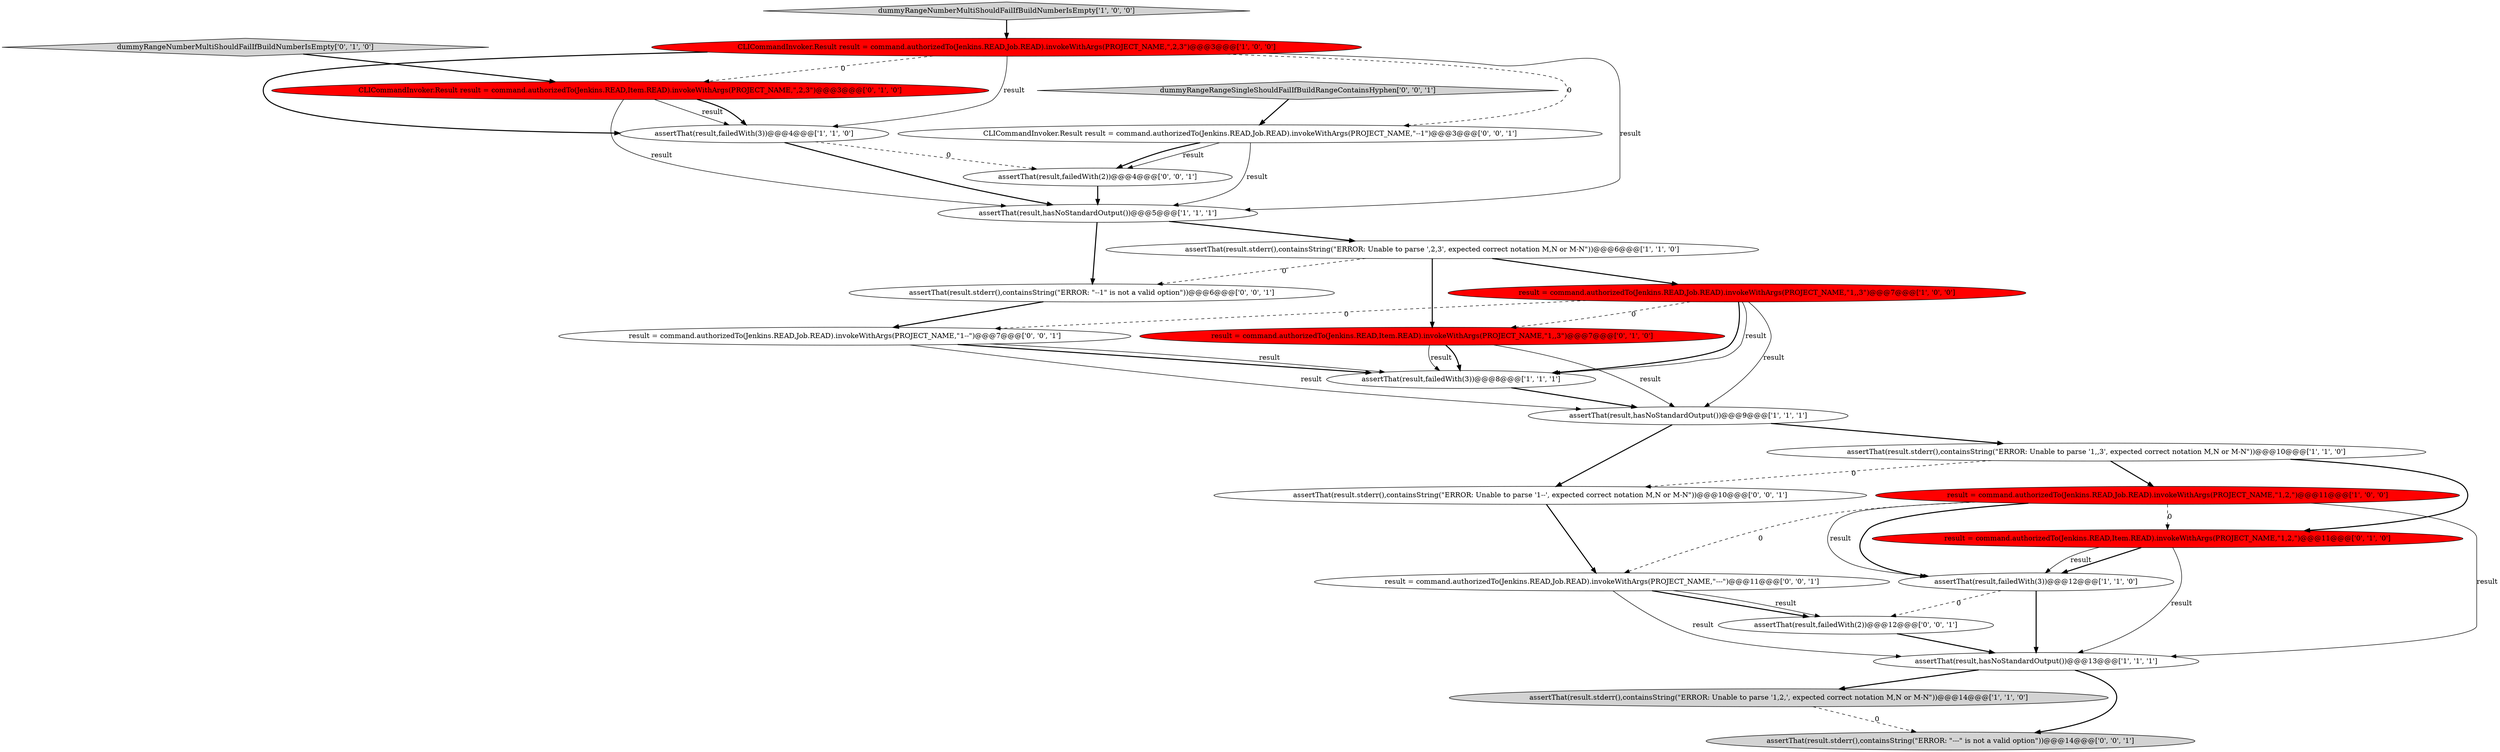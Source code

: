 digraph {
7 [style = filled, label = "assertThat(result,hasNoStandardOutput())@@@5@@@['1', '1', '1']", fillcolor = white, shape = ellipse image = "AAA0AAABBB1BBB"];
22 [style = filled, label = "assertThat(result,failedWith(2))@@@4@@@['0', '0', '1']", fillcolor = white, shape = ellipse image = "AAA0AAABBB3BBB"];
8 [style = filled, label = "CLICommandInvoker.Result result = command.authorizedTo(Jenkins.READ,Job.READ).invokeWithArgs(PROJECT_NAME,\",2,3\")@@@3@@@['1', '0', '0']", fillcolor = red, shape = ellipse image = "AAA1AAABBB1BBB"];
10 [style = filled, label = "assertThat(result.stderr(),containsString(\"ERROR: Unable to parse ',2,3', expected correct notation M,N or M-N\"))@@@6@@@['1', '1', '0']", fillcolor = white, shape = ellipse image = "AAA0AAABBB1BBB"];
16 [style = filled, label = "result = command.authorizedTo(Jenkins.READ,Item.READ).invokeWithArgs(PROJECT_NAME,\"1,,3\")@@@7@@@['0', '1', '0']", fillcolor = red, shape = ellipse image = "AAA1AAABBB2BBB"];
3 [style = filled, label = "assertThat(result.stderr(),containsString(\"ERROR: Unable to parse '1,,3', expected correct notation M,N or M-N\"))@@@10@@@['1', '1', '0']", fillcolor = white, shape = ellipse image = "AAA0AAABBB1BBB"];
4 [style = filled, label = "assertThat(result,hasNoStandardOutput())@@@13@@@['1', '1', '1']", fillcolor = white, shape = ellipse image = "AAA0AAABBB1BBB"];
5 [style = filled, label = "result = command.authorizedTo(Jenkins.READ,Job.READ).invokeWithArgs(PROJECT_NAME,\"1,,3\")@@@7@@@['1', '0', '0']", fillcolor = red, shape = ellipse image = "AAA1AAABBB1BBB"];
0 [style = filled, label = "assertThat(result,failedWith(3))@@@12@@@['1', '1', '0']", fillcolor = white, shape = ellipse image = "AAA0AAABBB1BBB"];
17 [style = filled, label = "assertThat(result,failedWith(2))@@@12@@@['0', '0', '1']", fillcolor = white, shape = ellipse image = "AAA0AAABBB3BBB"];
24 [style = filled, label = "dummyRangeRangeSingleShouldFailIfBuildRangeContainsHyphen['0', '0', '1']", fillcolor = lightgray, shape = diamond image = "AAA0AAABBB3BBB"];
15 [style = filled, label = "CLICommandInvoker.Result result = command.authorizedTo(Jenkins.READ,Item.READ).invokeWithArgs(PROJECT_NAME,\",2,3\")@@@3@@@['0', '1', '0']", fillcolor = red, shape = ellipse image = "AAA1AAABBB2BBB"];
20 [style = filled, label = "result = command.authorizedTo(Jenkins.READ,Job.READ).invokeWithArgs(PROJECT_NAME,\"1--\")@@@7@@@['0', '0', '1']", fillcolor = white, shape = ellipse image = "AAA0AAABBB3BBB"];
1 [style = filled, label = "result = command.authorizedTo(Jenkins.READ,Job.READ).invokeWithArgs(PROJECT_NAME,\"1,2,\")@@@11@@@['1', '0', '0']", fillcolor = red, shape = ellipse image = "AAA1AAABBB1BBB"];
2 [style = filled, label = "assertThat(result.stderr(),containsString(\"ERROR: Unable to parse '1,2,', expected correct notation M,N or M-N\"))@@@14@@@['1', '1', '0']", fillcolor = lightgray, shape = ellipse image = "AAA0AAABBB1BBB"];
14 [style = filled, label = "result = command.authorizedTo(Jenkins.READ,Item.READ).invokeWithArgs(PROJECT_NAME,\"1,2,\")@@@11@@@['0', '1', '0']", fillcolor = red, shape = ellipse image = "AAA1AAABBB2BBB"];
19 [style = filled, label = "assertThat(result.stderr(),containsString(\"ERROR: \"--1\" is not a valid option\"))@@@6@@@['0', '0', '1']", fillcolor = white, shape = ellipse image = "AAA0AAABBB3BBB"];
12 [style = filled, label = "assertThat(result,hasNoStandardOutput())@@@9@@@['1', '1', '1']", fillcolor = white, shape = ellipse image = "AAA0AAABBB1BBB"];
11 [style = filled, label = "assertThat(result,failedWith(3))@@@4@@@['1', '1', '0']", fillcolor = white, shape = ellipse image = "AAA0AAABBB1BBB"];
13 [style = filled, label = "dummyRangeNumberMultiShouldFailIfBuildNumberIsEmpty['0', '1', '0']", fillcolor = lightgray, shape = diamond image = "AAA0AAABBB2BBB"];
9 [style = filled, label = "assertThat(result,failedWith(3))@@@8@@@['1', '1', '1']", fillcolor = white, shape = ellipse image = "AAA0AAABBB1BBB"];
18 [style = filled, label = "assertThat(result.stderr(),containsString(\"ERROR: \"---\" is not a valid option\"))@@@14@@@['0', '0', '1']", fillcolor = lightgray, shape = ellipse image = "AAA0AAABBB3BBB"];
6 [style = filled, label = "dummyRangeNumberMultiShouldFailIfBuildNumberIsEmpty['1', '0', '0']", fillcolor = lightgray, shape = diamond image = "AAA0AAABBB1BBB"];
23 [style = filled, label = "assertThat(result.stderr(),containsString(\"ERROR: Unable to parse '1--', expected correct notation M,N or M-N\"))@@@10@@@['0', '0', '1']", fillcolor = white, shape = ellipse image = "AAA0AAABBB3BBB"];
25 [style = filled, label = "result = command.authorizedTo(Jenkins.READ,Job.READ).invokeWithArgs(PROJECT_NAME,\"---\")@@@11@@@['0', '0', '1']", fillcolor = white, shape = ellipse image = "AAA0AAABBB3BBB"];
21 [style = filled, label = "CLICommandInvoker.Result result = command.authorizedTo(Jenkins.READ,Job.READ).invokeWithArgs(PROJECT_NAME,\"--1\")@@@3@@@['0', '0', '1']", fillcolor = white, shape = ellipse image = "AAA0AAABBB3BBB"];
21->7 [style = solid, label="result"];
23->25 [style = bold, label=""];
15->7 [style = solid, label="result"];
16->9 [style = bold, label=""];
5->9 [style = bold, label=""];
14->4 [style = solid, label="result"];
3->1 [style = bold, label=""];
20->9 [style = bold, label=""];
7->10 [style = bold, label=""];
1->14 [style = dashed, label="0"];
10->19 [style = dashed, label="0"];
5->9 [style = solid, label="result"];
19->20 [style = bold, label=""];
8->15 [style = dashed, label="0"];
3->14 [style = bold, label=""];
17->4 [style = bold, label=""];
11->22 [style = dashed, label="0"];
8->7 [style = solid, label="result"];
1->0 [style = solid, label="result"];
21->22 [style = solid, label="result"];
4->18 [style = bold, label=""];
1->0 [style = bold, label=""];
4->2 [style = bold, label=""];
8->21 [style = dashed, label="0"];
15->11 [style = solid, label="result"];
1->4 [style = solid, label="result"];
0->17 [style = dashed, label="0"];
25->17 [style = bold, label=""];
22->7 [style = bold, label=""];
5->20 [style = dashed, label="0"];
5->16 [style = dashed, label="0"];
3->23 [style = dashed, label="0"];
25->4 [style = solid, label="result"];
16->12 [style = solid, label="result"];
10->5 [style = bold, label=""];
15->11 [style = bold, label=""];
10->16 [style = bold, label=""];
14->0 [style = bold, label=""];
24->21 [style = bold, label=""];
0->4 [style = bold, label=""];
21->22 [style = bold, label=""];
14->0 [style = solid, label="result"];
25->17 [style = solid, label="result"];
6->8 [style = bold, label=""];
5->12 [style = solid, label="result"];
2->18 [style = dashed, label="0"];
20->9 [style = solid, label="result"];
12->23 [style = bold, label=""];
8->11 [style = solid, label="result"];
9->12 [style = bold, label=""];
12->3 [style = bold, label=""];
13->15 [style = bold, label=""];
1->25 [style = dashed, label="0"];
8->11 [style = bold, label=""];
7->19 [style = bold, label=""];
16->9 [style = solid, label="result"];
11->7 [style = bold, label=""];
20->12 [style = solid, label="result"];
}
